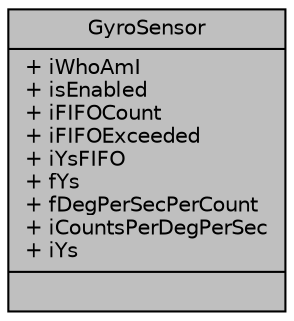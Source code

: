 digraph "GyroSensor"
{
  edge [fontname="Helvetica",fontsize="10",labelfontname="Helvetica",labelfontsize="10"];
  node [fontname="Helvetica",fontsize="10",shape=record];
  Node1 [label="{GyroSensor\n|+ iWhoAmI\l+ isEnabled\l+ iFIFOCount\l+ iFIFOExceeded\l+ iYsFIFO\l+ fYs\l+ fDegPerSecPerCount\l+ iCountsPerDegPerSec\l+ iYs\l|}",height=0.2,width=0.4,color="black", fillcolor="grey75", style="filled", fontcolor="black"];
}
